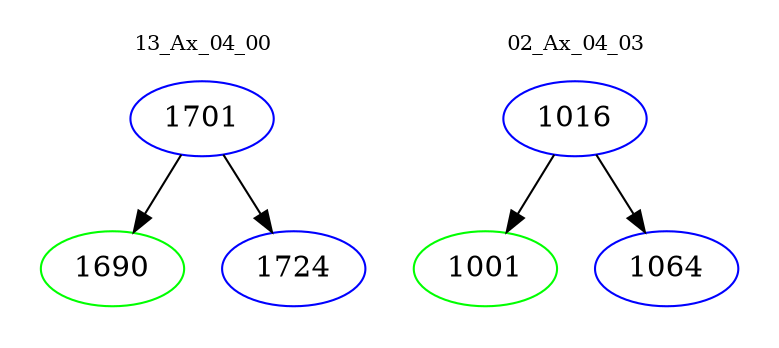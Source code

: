 digraph{
subgraph cluster_0 {
color = white
label = "13_Ax_04_00";
fontsize=10;
T0_1701 [label="1701", color="blue"]
T0_1701 -> T0_1690 [color="black"]
T0_1690 [label="1690", color="green"]
T0_1701 -> T0_1724 [color="black"]
T0_1724 [label="1724", color="blue"]
}
subgraph cluster_1 {
color = white
label = "02_Ax_04_03";
fontsize=10;
T1_1016 [label="1016", color="blue"]
T1_1016 -> T1_1001 [color="black"]
T1_1001 [label="1001", color="green"]
T1_1016 -> T1_1064 [color="black"]
T1_1064 [label="1064", color="blue"]
}
}
